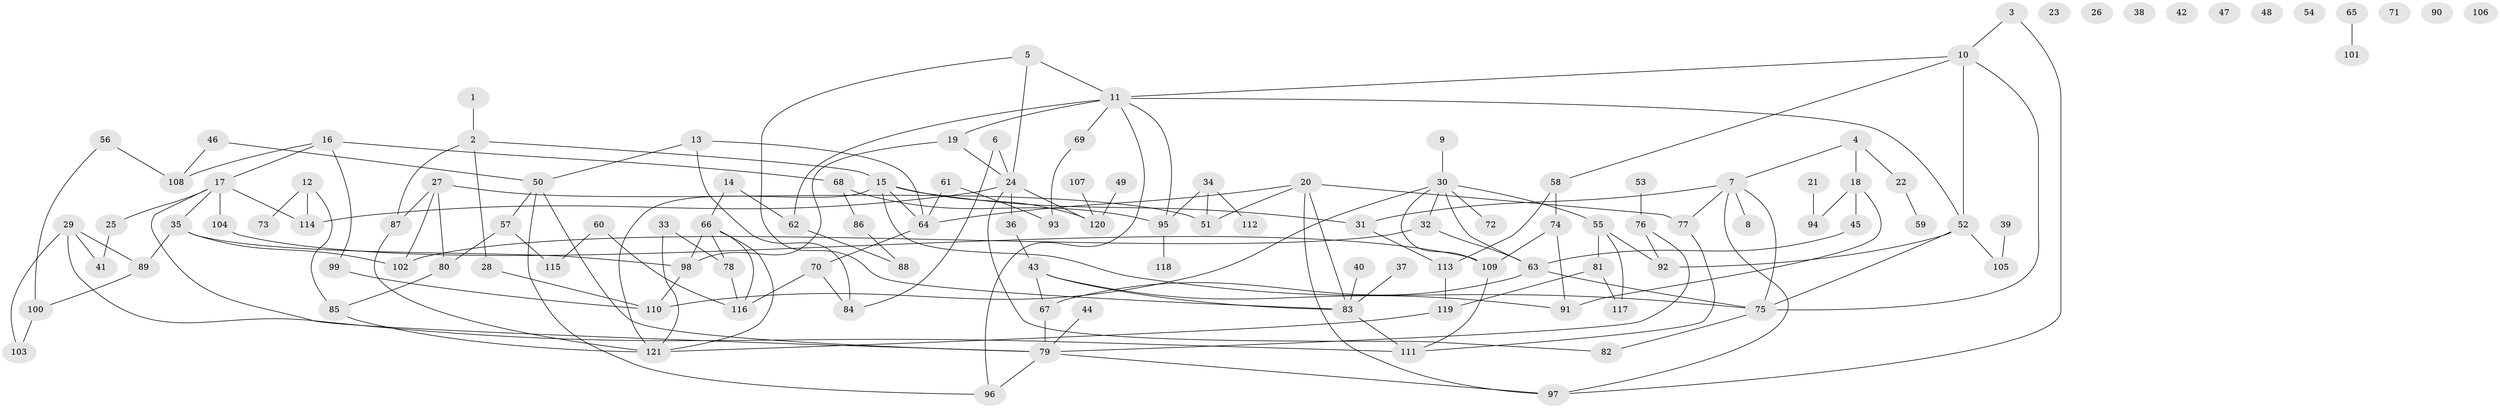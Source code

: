 // Generated by graph-tools (version 1.1) at 2025/38/03/09/25 04:38:51]
// undirected, 121 vertices, 168 edges
graph export_dot {
graph [start="1"]
  node [color=gray90,style=filled];
  1;
  2;
  3;
  4;
  5;
  6;
  7;
  8;
  9;
  10;
  11;
  12;
  13;
  14;
  15;
  16;
  17;
  18;
  19;
  20;
  21;
  22;
  23;
  24;
  25;
  26;
  27;
  28;
  29;
  30;
  31;
  32;
  33;
  34;
  35;
  36;
  37;
  38;
  39;
  40;
  41;
  42;
  43;
  44;
  45;
  46;
  47;
  48;
  49;
  50;
  51;
  52;
  53;
  54;
  55;
  56;
  57;
  58;
  59;
  60;
  61;
  62;
  63;
  64;
  65;
  66;
  67;
  68;
  69;
  70;
  71;
  72;
  73;
  74;
  75;
  76;
  77;
  78;
  79;
  80;
  81;
  82;
  83;
  84;
  85;
  86;
  87;
  88;
  89;
  90;
  91;
  92;
  93;
  94;
  95;
  96;
  97;
  98;
  99;
  100;
  101;
  102;
  103;
  104;
  105;
  106;
  107;
  108;
  109;
  110;
  111;
  112;
  113;
  114;
  115;
  116;
  117;
  118;
  119;
  120;
  121;
  1 -- 2;
  2 -- 15;
  2 -- 28;
  2 -- 87;
  3 -- 10;
  3 -- 97;
  4 -- 7;
  4 -- 18;
  4 -- 22;
  5 -- 11;
  5 -- 24;
  5 -- 83;
  6 -- 24;
  6 -- 84;
  7 -- 8;
  7 -- 31;
  7 -- 75;
  7 -- 77;
  7 -- 97;
  9 -- 30;
  10 -- 11;
  10 -- 52;
  10 -- 58;
  10 -- 75;
  11 -- 19;
  11 -- 52;
  11 -- 62;
  11 -- 69;
  11 -- 95;
  11 -- 96;
  12 -- 73;
  12 -- 85;
  12 -- 114;
  13 -- 50;
  13 -- 64;
  13 -- 84;
  14 -- 62;
  14 -- 66;
  15 -- 31;
  15 -- 64;
  15 -- 75;
  15 -- 120;
  15 -- 121;
  16 -- 17;
  16 -- 68;
  16 -- 99;
  16 -- 108;
  17 -- 25;
  17 -- 35;
  17 -- 79;
  17 -- 104;
  17 -- 114;
  18 -- 45;
  18 -- 91;
  18 -- 94;
  19 -- 24;
  19 -- 98;
  20 -- 51;
  20 -- 64;
  20 -- 77;
  20 -- 83;
  20 -- 97;
  21 -- 94;
  22 -- 59;
  24 -- 36;
  24 -- 82;
  24 -- 114;
  24 -- 120;
  25 -- 41;
  27 -- 51;
  27 -- 80;
  27 -- 87;
  27 -- 102;
  28 -- 110;
  29 -- 41;
  29 -- 89;
  29 -- 103;
  29 -- 111;
  30 -- 32;
  30 -- 55;
  30 -- 63;
  30 -- 72;
  30 -- 109;
  30 -- 110;
  31 -- 113;
  32 -- 63;
  32 -- 102;
  33 -- 78;
  33 -- 121;
  34 -- 51;
  34 -- 95;
  34 -- 112;
  35 -- 89;
  35 -- 98;
  35 -- 102;
  36 -- 43;
  37 -- 83;
  39 -- 105;
  40 -- 83;
  43 -- 67;
  43 -- 83;
  43 -- 91;
  44 -- 79;
  45 -- 63;
  46 -- 50;
  46 -- 108;
  49 -- 120;
  50 -- 57;
  50 -- 79;
  50 -- 96;
  52 -- 75;
  52 -- 92;
  52 -- 105;
  53 -- 76;
  55 -- 81;
  55 -- 92;
  55 -- 117;
  56 -- 100;
  56 -- 108;
  57 -- 80;
  57 -- 115;
  58 -- 74;
  58 -- 113;
  60 -- 115;
  60 -- 116;
  61 -- 64;
  61 -- 93;
  62 -- 88;
  63 -- 67;
  63 -- 75;
  64 -- 70;
  65 -- 101;
  66 -- 78;
  66 -- 98;
  66 -- 116;
  66 -- 121;
  67 -- 79;
  68 -- 86;
  68 -- 95;
  69 -- 93;
  70 -- 84;
  70 -- 116;
  74 -- 91;
  74 -- 109;
  75 -- 82;
  76 -- 79;
  76 -- 92;
  77 -- 111;
  78 -- 116;
  79 -- 96;
  79 -- 97;
  80 -- 85;
  81 -- 117;
  81 -- 119;
  83 -- 111;
  85 -- 121;
  86 -- 88;
  87 -- 121;
  89 -- 100;
  95 -- 118;
  98 -- 110;
  99 -- 110;
  100 -- 103;
  104 -- 109;
  107 -- 120;
  109 -- 111;
  113 -- 119;
  119 -- 121;
}
